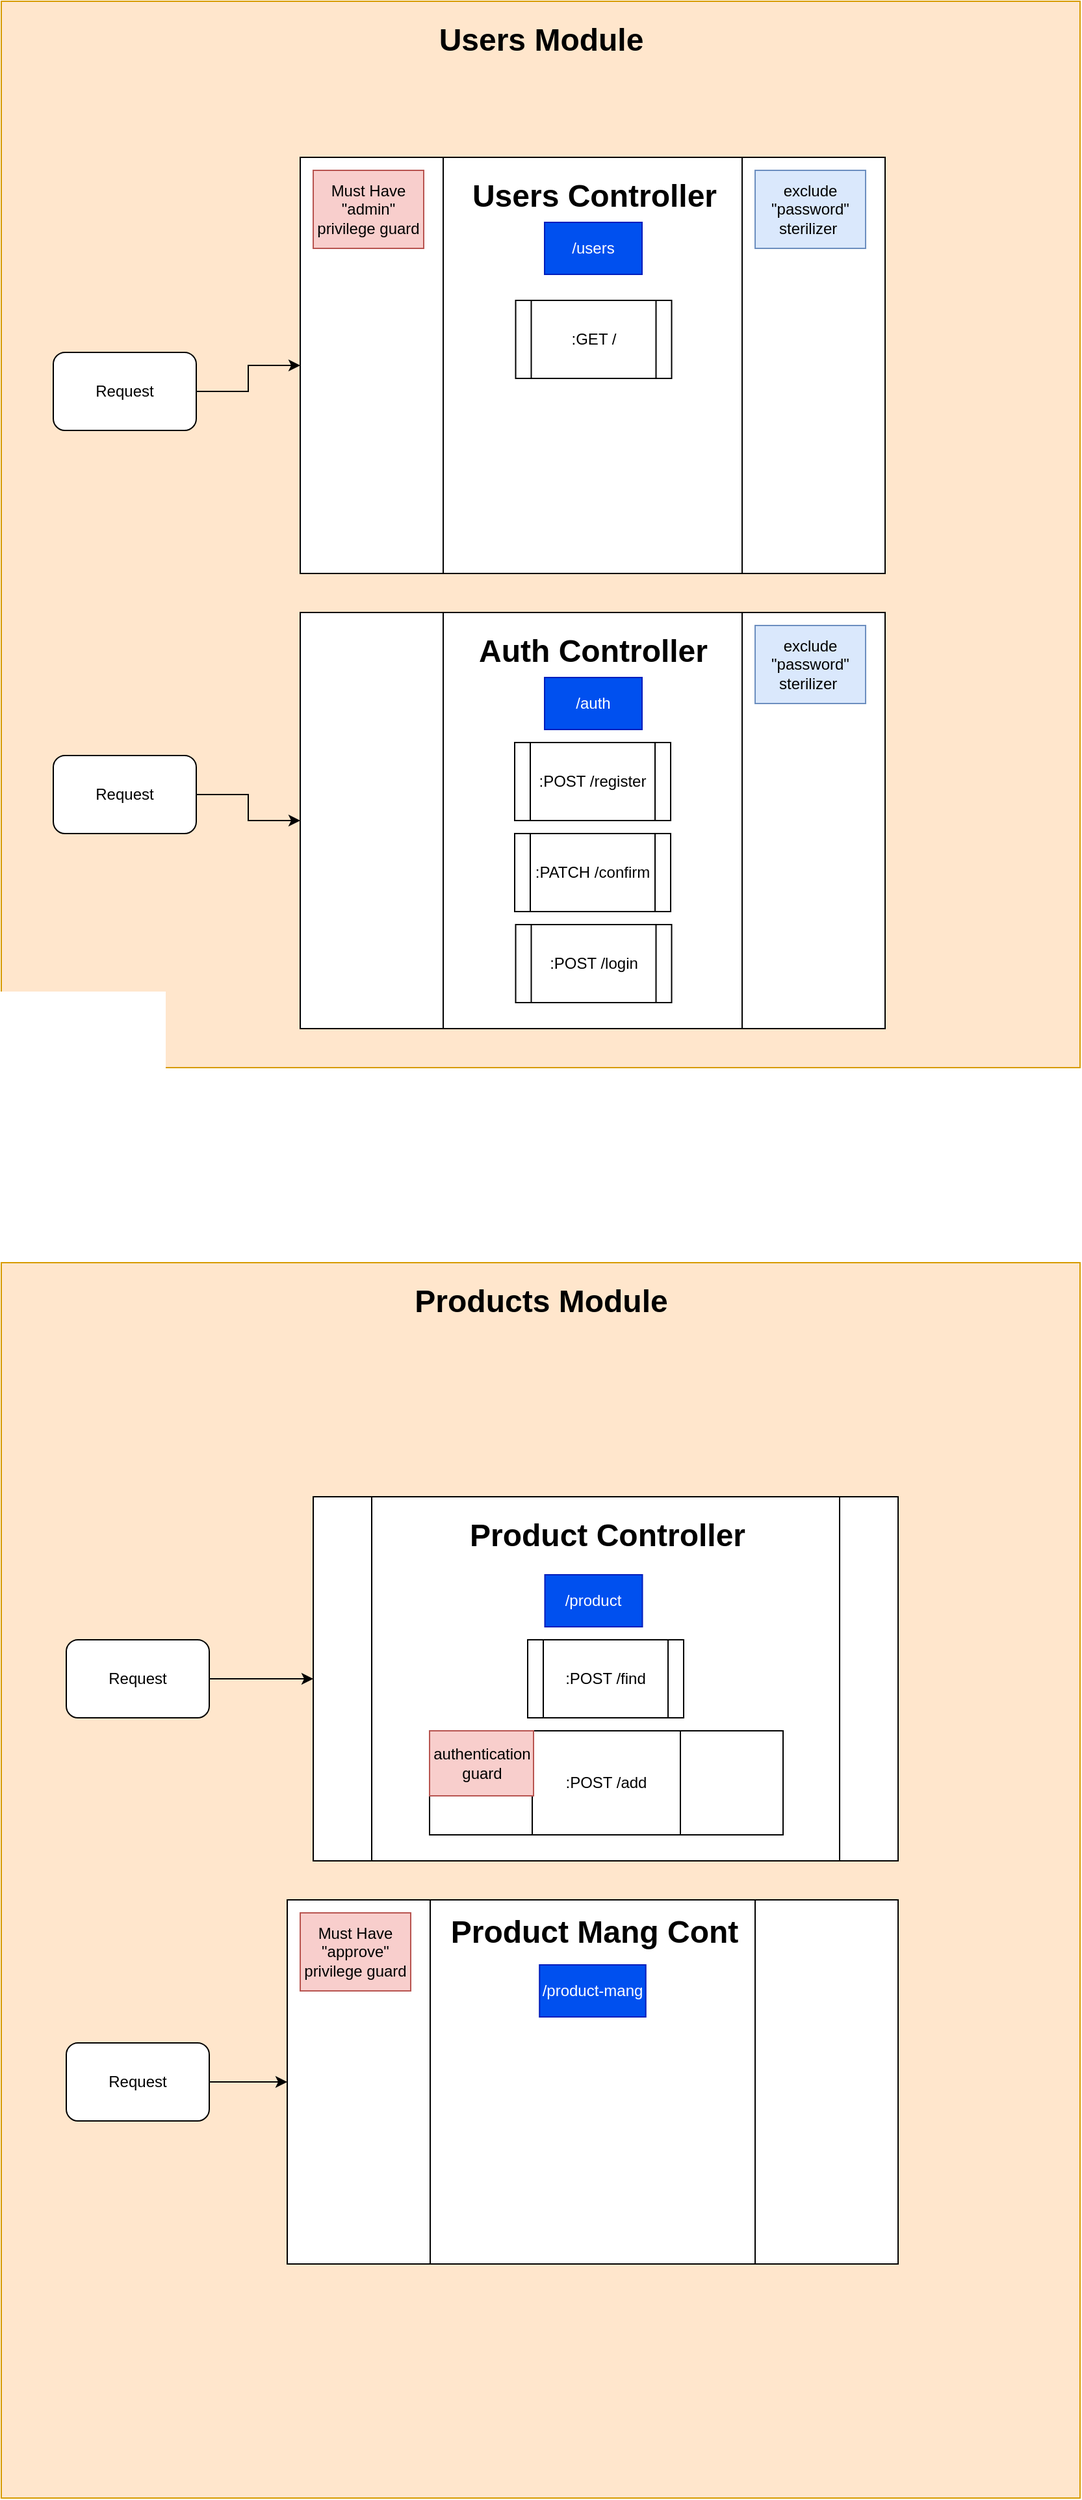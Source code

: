 <mxfile version="20.8.20" type="device"><diagram name="Page-1" id="FIyMgbCe5ubRGUizQqy6"><mxGraphModel dx="2970" dy="2496" grid="1" gridSize="10" guides="1" tooltips="1" connect="1" arrows="1" fold="1" page="1" pageScale="1" pageWidth="850" pageHeight="1400" math="0" shadow="0"><root><mxCell id="0"/><mxCell id="1" parent="0"/><mxCell id="X3sLoYhWuxTm_Arjf1On-55" value="" style="rounded=0;whiteSpace=wrap;html=1;strokeColor=#d79b00;fillColor=#ffe6cc;" vertex="1" parent="1"><mxGeometry x="-30" y="840" width="830" height="950" as="geometry"/></mxCell><mxCell id="X3sLoYhWuxTm_Arjf1On-53" value="" style="rounded=0;whiteSpace=wrap;html=1;strokeColor=#d79b00;fillColor=#ffe6cc;" vertex="1" parent="1"><mxGeometry x="-30" y="-130" width="830" height="820" as="geometry"/></mxCell><mxCell id="X3sLoYhWuxTm_Arjf1On-3" value="" style="shape=process;whiteSpace=wrap;html=1;backgroundOutline=1;size=0.244;" vertex="1" parent="1"><mxGeometry x="200" y="-10" width="450" height="320" as="geometry"/></mxCell><mxCell id="X3sLoYhWuxTm_Arjf1On-4" value="Users Controller" style="text;strokeColor=none;fillColor=none;html=1;fontSize=24;fontStyle=1;verticalAlign=middle;align=center;" vertex="1" parent="1"><mxGeometry x="325.5" width="200" height="40" as="geometry"/></mxCell><mxCell id="X3sLoYhWuxTm_Arjf1On-29" value="" style="edgeStyle=orthogonalEdgeStyle;rounded=0;orthogonalLoop=1;jettySize=auto;html=1;" edge="1" parent="1" source="X3sLoYhWuxTm_Arjf1On-27" target="X3sLoYhWuxTm_Arjf1On-3"><mxGeometry relative="1" as="geometry"/></mxCell><mxCell id="X3sLoYhWuxTm_Arjf1On-27" value="Request" style="rounded=1;whiteSpace=wrap;html=1;" vertex="1" parent="1"><mxGeometry x="10" y="140" width="110" height="60" as="geometry"/></mxCell><mxCell id="X3sLoYhWuxTm_Arjf1On-33" value="" style="shape=process;whiteSpace=wrap;html=1;backgroundOutline=1;size=0.244;" vertex="1" parent="1"><mxGeometry x="200" y="340" width="450" height="320" as="geometry"/></mxCell><mxCell id="X3sLoYhWuxTm_Arjf1On-34" value="Auth Controller" style="text;strokeColor=none;fillColor=none;html=1;fontSize=24;fontStyle=1;verticalAlign=middle;align=center;" vertex="1" parent="1"><mxGeometry x="325" y="350" width="200" height="40" as="geometry"/></mxCell><mxCell id="X3sLoYhWuxTm_Arjf1On-35" value="" style="edgeStyle=orthogonalEdgeStyle;rounded=0;orthogonalLoop=1;jettySize=auto;html=1;" edge="1" parent="1" source="X3sLoYhWuxTm_Arjf1On-36" target="X3sLoYhWuxTm_Arjf1On-33"><mxGeometry relative="1" as="geometry"/></mxCell><mxCell id="X3sLoYhWuxTm_Arjf1On-36" value="Request" style="rounded=1;whiteSpace=wrap;html=1;" vertex="1" parent="1"><mxGeometry x="10" y="450" width="110" height="60" as="geometry"/></mxCell><mxCell id="X3sLoYhWuxTm_Arjf1On-41" value="" style="shape=process;whiteSpace=wrap;html=1;backgroundOutline=1;" vertex="1" parent="1"><mxGeometry x="210" y="1020" width="450" height="280" as="geometry"/></mxCell><mxCell id="X3sLoYhWuxTm_Arjf1On-42" value="Product Controller" style="text;strokeColor=none;fillColor=none;html=1;fontSize=24;fontStyle=1;verticalAlign=middle;align=center;" vertex="1" parent="1"><mxGeometry x="323" y="1030" width="225" height="40" as="geometry"/></mxCell><mxCell id="X3sLoYhWuxTm_Arjf1On-43" value="" style="edgeStyle=orthogonalEdgeStyle;rounded=0;orthogonalLoop=1;jettySize=auto;html=1;" edge="1" parent="1" source="X3sLoYhWuxTm_Arjf1On-44" target="X3sLoYhWuxTm_Arjf1On-41"><mxGeometry relative="1" as="geometry"/></mxCell><mxCell id="X3sLoYhWuxTm_Arjf1On-44" value="Request" style="rounded=1;whiteSpace=wrap;html=1;" vertex="1" parent="1"><mxGeometry x="20" y="1130" width="110" height="60" as="geometry"/></mxCell><mxCell id="X3sLoYhWuxTm_Arjf1On-46" value="" style="shape=process;whiteSpace=wrap;html=1;backgroundOutline=1;size=0.234;" vertex="1" parent="1"><mxGeometry x="190" y="1330" width="470" height="280" as="geometry"/></mxCell><mxCell id="X3sLoYhWuxTm_Arjf1On-47" value="Product Mang Cont" style="text;strokeColor=none;fillColor=none;html=1;fontSize=24;fontStyle=1;verticalAlign=middle;align=center;" vertex="1" parent="1"><mxGeometry x="315.75" y="1340" width="220" height="30" as="geometry"/></mxCell><mxCell id="X3sLoYhWuxTm_Arjf1On-48" value="" style="edgeStyle=orthogonalEdgeStyle;rounded=0;orthogonalLoop=1;jettySize=auto;html=1;" edge="1" parent="1" source="X3sLoYhWuxTm_Arjf1On-49" target="X3sLoYhWuxTm_Arjf1On-46"><mxGeometry relative="1" as="geometry"/></mxCell><mxCell id="X3sLoYhWuxTm_Arjf1On-49" value="Request" style="rounded=1;whiteSpace=wrap;html=1;" vertex="1" parent="1"><mxGeometry x="20" y="1440" width="110" height="60" as="geometry"/></mxCell><mxCell id="X3sLoYhWuxTm_Arjf1On-54" value="Users Module" style="text;strokeColor=none;fillColor=none;html=1;fontSize=24;fontStyle=1;verticalAlign=middle;align=center;" vertex="1" parent="1"><mxGeometry x="292.5" y="-120" width="185" height="40" as="geometry"/></mxCell><mxCell id="X3sLoYhWuxTm_Arjf1On-56" value="Products Module" style="text;strokeColor=none;fillColor=none;html=1;fontSize=24;fontStyle=1;verticalAlign=middle;align=center;" vertex="1" parent="1"><mxGeometry x="257.5" y="850" width="255" height="40" as="geometry"/></mxCell><mxCell id="X3sLoYhWuxTm_Arjf1On-57" value="Must Have &quot;admin&quot; privilege guard" style="rounded=0;whiteSpace=wrap;html=1;strokeColor=#b85450;fillColor=#f8cecc;" vertex="1" parent="1"><mxGeometry x="210" width="85" height="60" as="geometry"/></mxCell><mxCell id="X3sLoYhWuxTm_Arjf1On-59" value="/users" style="rounded=0;whiteSpace=wrap;html=1;fillColor=#0050ef;strokeColor=#001DBC;fontColor=#ffffff;" vertex="1" parent="1"><mxGeometry x="388" y="40" width="75" height="40" as="geometry"/></mxCell><mxCell id="X3sLoYhWuxTm_Arjf1On-60" value=":GET /" style="shape=process;whiteSpace=wrap;html=1;backgroundOutline=1;strokeColor=default;" vertex="1" parent="1"><mxGeometry x="365.75" y="100" width="120" height="60" as="geometry"/></mxCell><mxCell id="X3sLoYhWuxTm_Arjf1On-73" value="exclude &quot;password&quot; sterilizer&amp;nbsp;" style="rounded=0;whiteSpace=wrap;html=1;strokeColor=#6c8ebf;fillColor=#dae8fc;" vertex="1" parent="1"><mxGeometry x="550" width="85" height="60" as="geometry"/></mxCell><mxCell id="X3sLoYhWuxTm_Arjf1On-74" value="exclude &quot;password&quot; sterilizer&amp;nbsp;" style="rounded=0;whiteSpace=wrap;html=1;strokeColor=#6c8ebf;fillColor=#dae8fc;" vertex="1" parent="1"><mxGeometry x="550" y="350" width="85" height="60" as="geometry"/></mxCell><mxCell id="X3sLoYhWuxTm_Arjf1On-75" value="/auth" style="rounded=0;whiteSpace=wrap;html=1;fillColor=#0050ef;strokeColor=#001DBC;fontColor=#ffffff;" vertex="1" parent="1"><mxGeometry x="388" y="390" width="75" height="40" as="geometry"/></mxCell><mxCell id="X3sLoYhWuxTm_Arjf1On-76" value=":POST /register" style="shape=process;whiteSpace=wrap;html=1;backgroundOutline=1;strokeColor=default;" vertex="1" parent="1"><mxGeometry x="365" y="440" width="120" height="60" as="geometry"/></mxCell><mxCell id="X3sLoYhWuxTm_Arjf1On-77" value=":PATCH /confirm" style="shape=process;whiteSpace=wrap;html=1;backgroundOutline=1;strokeColor=default;" vertex="1" parent="1"><mxGeometry x="365" y="510" width="120" height="60" as="geometry"/></mxCell><mxCell id="X3sLoYhWuxTm_Arjf1On-78" value=":POST /login" style="shape=process;whiteSpace=wrap;html=1;backgroundOutline=1;strokeColor=default;" vertex="1" parent="1"><mxGeometry x="365.75" y="580" width="120" height="60" as="geometry"/></mxCell><mxCell id="X3sLoYhWuxTm_Arjf1On-81" value="/product" style="rounded=0;whiteSpace=wrap;html=1;fillColor=#0050ef;strokeColor=#001DBC;fontColor=#ffffff;" vertex="1" parent="1"><mxGeometry x="388.25" y="1080" width="75" height="40" as="geometry"/></mxCell><mxCell id="X3sLoYhWuxTm_Arjf1On-82" value="/product-mang" style="rounded=0;whiteSpace=wrap;html=1;fillColor=#0050ef;strokeColor=#001DBC;fontColor=#ffffff;" vertex="1" parent="1"><mxGeometry x="384.12" y="1380" width="81.75" height="40" as="geometry"/></mxCell><mxCell id="X3sLoYhWuxTm_Arjf1On-83" value=":POST /find" style="shape=process;whiteSpace=wrap;html=1;backgroundOutline=1;strokeColor=default;" vertex="1" parent="1"><mxGeometry x="375" y="1130" width="120" height="60" as="geometry"/></mxCell><mxCell id="X3sLoYhWuxTm_Arjf1On-84" value=":POST /add" style="shape=process;whiteSpace=wrap;html=1;backgroundOutline=1;strokeColor=default;size=0.292;" vertex="1" parent="1"><mxGeometry x="299.5" y="1200" width="272" height="80" as="geometry"/></mxCell><mxCell id="X3sLoYhWuxTm_Arjf1On-85" value="authentication guard" style="rounded=0;whiteSpace=wrap;html=1;strokeColor=#b85450;fillColor=#f8cecc;" vertex="1" parent="1"><mxGeometry x="299.5" y="1200" width="80" height="50" as="geometry"/></mxCell><mxCell id="X3sLoYhWuxTm_Arjf1On-87" value="Must Have &quot;approve&quot; privilege guard" style="rounded=0;whiteSpace=wrap;html=1;strokeColor=#b85450;fillColor=#f8cecc;" vertex="1" parent="1"><mxGeometry x="200" y="1340" width="85" height="60" as="geometry"/></mxCell></root></mxGraphModel></diagram></mxfile>